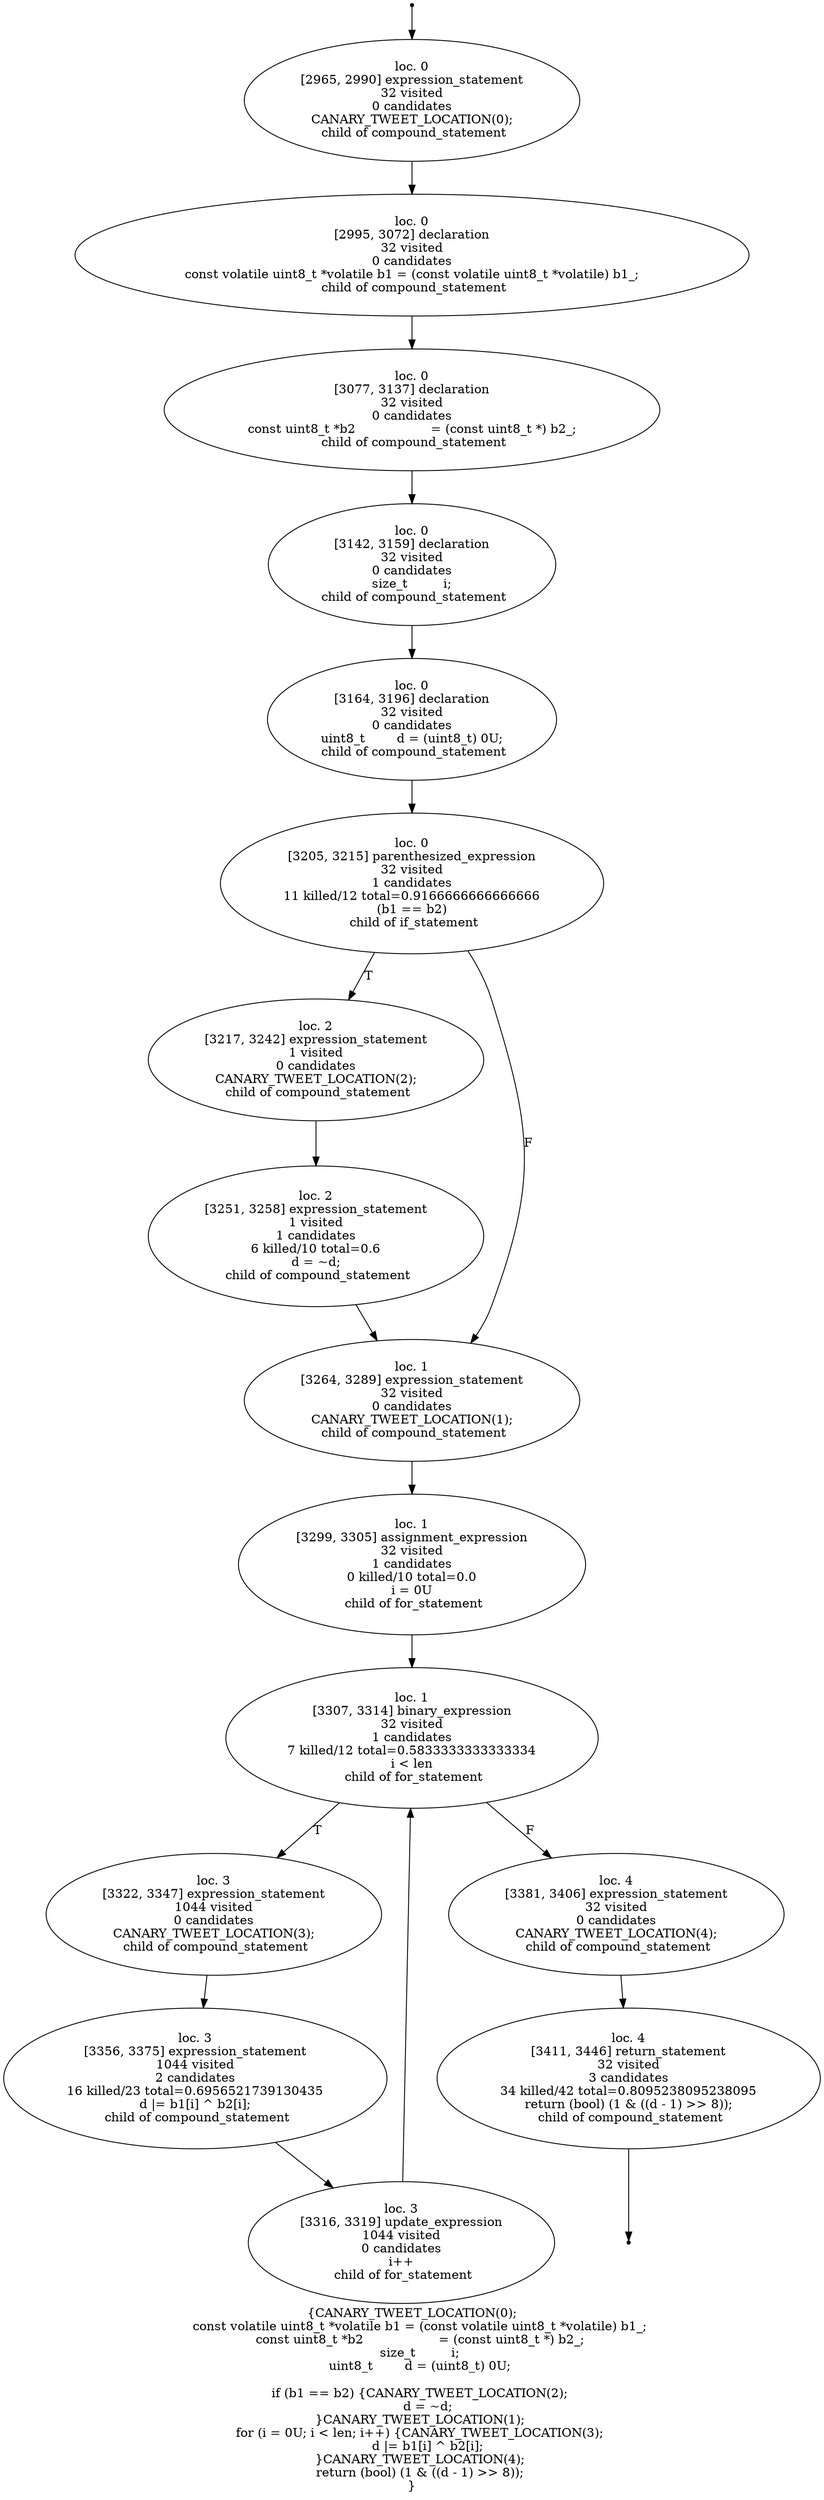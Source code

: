 digraph hydro_equal_localised_5 {
	initial [shape=point]
	initial -> "loc. 0
[2965, 2990] expression_statement
32 visited
0 candidates
 CANARY_TWEET_LOCATION(0); 
 child of compound_statement"
	final [shape=point]
	"loc. 4
[3411, 3446] return_statement
32 visited
3 candidates
34 killed/42 total=0.8095238095238095
 return (bool) (1 & ((d - 1) >> 8)); 
 child of compound_statement" -> final
	"loc. 0
[2965, 2990] expression_statement
32 visited
0 candidates
 CANARY_TWEET_LOCATION(0); 
 child of compound_statement"
	"loc. 0
[2965, 2990] expression_statement
32 visited
0 candidates
 CANARY_TWEET_LOCATION(0); 
 child of compound_statement" -> "loc. 0
[2995, 3072] declaration
32 visited
0 candidates
 const volatile uint8_t *volatile b1 = (const volatile uint8_t *volatile) b1_; 
 child of compound_statement"
	"loc. 0
[2995, 3072] declaration
32 visited
0 candidates
 const volatile uint8_t *volatile b1 = (const volatile uint8_t *volatile) b1_; 
 child of compound_statement"
	"loc. 0
[2995, 3072] declaration
32 visited
0 candidates
 const volatile uint8_t *volatile b1 = (const volatile uint8_t *volatile) b1_; 
 child of compound_statement" -> "loc. 0
[3077, 3137] declaration
32 visited
0 candidates
 const uint8_t *b2                   = (const uint8_t *) b2_; 
 child of compound_statement"
	"loc. 0
[3077, 3137] declaration
32 visited
0 candidates
 const uint8_t *b2                   = (const uint8_t *) b2_; 
 child of compound_statement"
	"loc. 0
[3077, 3137] declaration
32 visited
0 candidates
 const uint8_t *b2                   = (const uint8_t *) b2_; 
 child of compound_statement" -> "loc. 0
[3142, 3159] declaration
32 visited
0 candidates
 size_t         i; 
 child of compound_statement"
	"loc. 0
[3142, 3159] declaration
32 visited
0 candidates
 size_t         i; 
 child of compound_statement"
	"loc. 0
[3142, 3159] declaration
32 visited
0 candidates
 size_t         i; 
 child of compound_statement" -> "loc. 0
[3164, 3196] declaration
32 visited
0 candidates
 uint8_t        d = (uint8_t) 0U; 
 child of compound_statement"
	"loc. 0
[3164, 3196] declaration
32 visited
0 candidates
 uint8_t        d = (uint8_t) 0U; 
 child of compound_statement"
	"loc. 0
[3164, 3196] declaration
32 visited
0 candidates
 uint8_t        d = (uint8_t) 0U; 
 child of compound_statement" -> "loc. 0
[3205, 3215] parenthesized_expression
32 visited
1 candidates
11 killed/12 total=0.9166666666666666
 (b1 == b2) 
 child of if_statement"
	"loc. 0
[3205, 3215] parenthesized_expression
32 visited
1 candidates
11 killed/12 total=0.9166666666666666
 (b1 == b2) 
 child of if_statement"
	"loc. 0
[3205, 3215] parenthesized_expression
32 visited
1 candidates
11 killed/12 total=0.9166666666666666
 (b1 == b2) 
 child of if_statement" -> "loc. 2
[3217, 3242] expression_statement
1 visited
0 candidates
 CANARY_TWEET_LOCATION(2); 
 child of compound_statement" [label=T]
	"loc. 0
[3205, 3215] parenthesized_expression
32 visited
1 candidates
11 killed/12 total=0.9166666666666666
 (b1 == b2) 
 child of if_statement" -> "loc. 1
[3264, 3289] expression_statement
32 visited
0 candidates
 CANARY_TWEET_LOCATION(1); 
 child of compound_statement" [label=F]
	"loc. 2
[3217, 3242] expression_statement
1 visited
0 candidates
 CANARY_TWEET_LOCATION(2); 
 child of compound_statement"
	"loc. 2
[3217, 3242] expression_statement
1 visited
0 candidates
 CANARY_TWEET_LOCATION(2); 
 child of compound_statement" -> "loc. 2
[3251, 3258] expression_statement
1 visited
1 candidates
6 killed/10 total=0.6
 d = ~d; 
 child of compound_statement"
	"loc. 1
[3264, 3289] expression_statement
32 visited
0 candidates
 CANARY_TWEET_LOCATION(1); 
 child of compound_statement"
	"loc. 1
[3264, 3289] expression_statement
32 visited
0 candidates
 CANARY_TWEET_LOCATION(1); 
 child of compound_statement" -> "loc. 1
[3299, 3305] assignment_expression
32 visited
1 candidates
0 killed/10 total=0.0
 i = 0U 
 child of for_statement"
	"loc. 2
[3251, 3258] expression_statement
1 visited
1 candidates
6 killed/10 total=0.6
 d = ~d; 
 child of compound_statement"
	"loc. 2
[3251, 3258] expression_statement
1 visited
1 candidates
6 killed/10 total=0.6
 d = ~d; 
 child of compound_statement" -> "loc. 1
[3264, 3289] expression_statement
32 visited
0 candidates
 CANARY_TWEET_LOCATION(1); 
 child of compound_statement"
	"loc. 1
[3299, 3305] assignment_expression
32 visited
1 candidates
0 killed/10 total=0.0
 i = 0U 
 child of for_statement"
	"loc. 1
[3299, 3305] assignment_expression
32 visited
1 candidates
0 killed/10 total=0.0
 i = 0U 
 child of for_statement" -> "loc. 1
[3307, 3314] binary_expression
32 visited
1 candidates
7 killed/12 total=0.5833333333333334
 i < len 
 child of for_statement"
	"loc. 1
[3307, 3314] binary_expression
32 visited
1 candidates
7 killed/12 total=0.5833333333333334
 i < len 
 child of for_statement"
	"loc. 1
[3307, 3314] binary_expression
32 visited
1 candidates
7 killed/12 total=0.5833333333333334
 i < len 
 child of for_statement" -> "loc. 3
[3322, 3347] expression_statement
1044 visited
0 candidates
 CANARY_TWEET_LOCATION(3); 
 child of compound_statement" [label=T]
	"loc. 1
[3307, 3314] binary_expression
32 visited
1 candidates
7 killed/12 total=0.5833333333333334
 i < len 
 child of for_statement" -> "loc. 4
[3381, 3406] expression_statement
32 visited
0 candidates
 CANARY_TWEET_LOCATION(4); 
 child of compound_statement" [label=F]
	"loc. 3
[3322, 3347] expression_statement
1044 visited
0 candidates
 CANARY_TWEET_LOCATION(3); 
 child of compound_statement"
	"loc. 3
[3322, 3347] expression_statement
1044 visited
0 candidates
 CANARY_TWEET_LOCATION(3); 
 child of compound_statement" -> "loc. 3
[3356, 3375] expression_statement
1044 visited
2 candidates
16 killed/23 total=0.6956521739130435
 d |= b1[i] ^ b2[i]; 
 child of compound_statement"
	"loc. 4
[3381, 3406] expression_statement
32 visited
0 candidates
 CANARY_TWEET_LOCATION(4); 
 child of compound_statement"
	"loc. 4
[3381, 3406] expression_statement
32 visited
0 candidates
 CANARY_TWEET_LOCATION(4); 
 child of compound_statement" -> "loc. 4
[3411, 3446] return_statement
32 visited
3 candidates
34 killed/42 total=0.8095238095238095
 return (bool) (1 & ((d - 1) >> 8)); 
 child of compound_statement"
	"loc. 3
[3316, 3319] update_expression
1044 visited
0 candidates
 i++ 
 child of for_statement"
	"loc. 3
[3316, 3319] update_expression
1044 visited
0 candidates
 i++ 
 child of for_statement" -> "loc. 1
[3307, 3314] binary_expression
32 visited
1 candidates
7 killed/12 total=0.5833333333333334
 i < len 
 child of for_statement"
	"loc. 3
[3356, 3375] expression_statement
1044 visited
2 candidates
16 killed/23 total=0.6956521739130435
 d |= b1[i] ^ b2[i]; 
 child of compound_statement"
	"loc. 3
[3356, 3375] expression_statement
1044 visited
2 candidates
16 killed/23 total=0.6956521739130435
 d |= b1[i] ^ b2[i]; 
 child of compound_statement" -> "loc. 3
[3316, 3319] update_expression
1044 visited
0 candidates
 i++ 
 child of for_statement"
	"loc. 4
[3411, 3446] return_statement
32 visited
3 candidates
34 killed/42 total=0.8095238095238095
 return (bool) (1 & ((d - 1) >> 8)); 
 child of compound_statement"
	label="{CANARY_TWEET_LOCATION(0);
    const volatile uint8_t *volatile b1 = (const volatile uint8_t *volatile) b1_;
    const uint8_t *b2                   = (const uint8_t *) b2_;
    size_t         i;
    uint8_t        d = (uint8_t) 0U;

    if (b1 == b2) {CANARY_TWEET_LOCATION(2);
        d = ~d;
    }CANARY_TWEET_LOCATION(1);
    for (i = 0U; i < len; i++) {CANARY_TWEET_LOCATION(3);
        d |= b1[i] ^ b2[i];
    }CANARY_TWEET_LOCATION(4);
    return (bool) (1 & ((d - 1) >> 8));
}"
}
